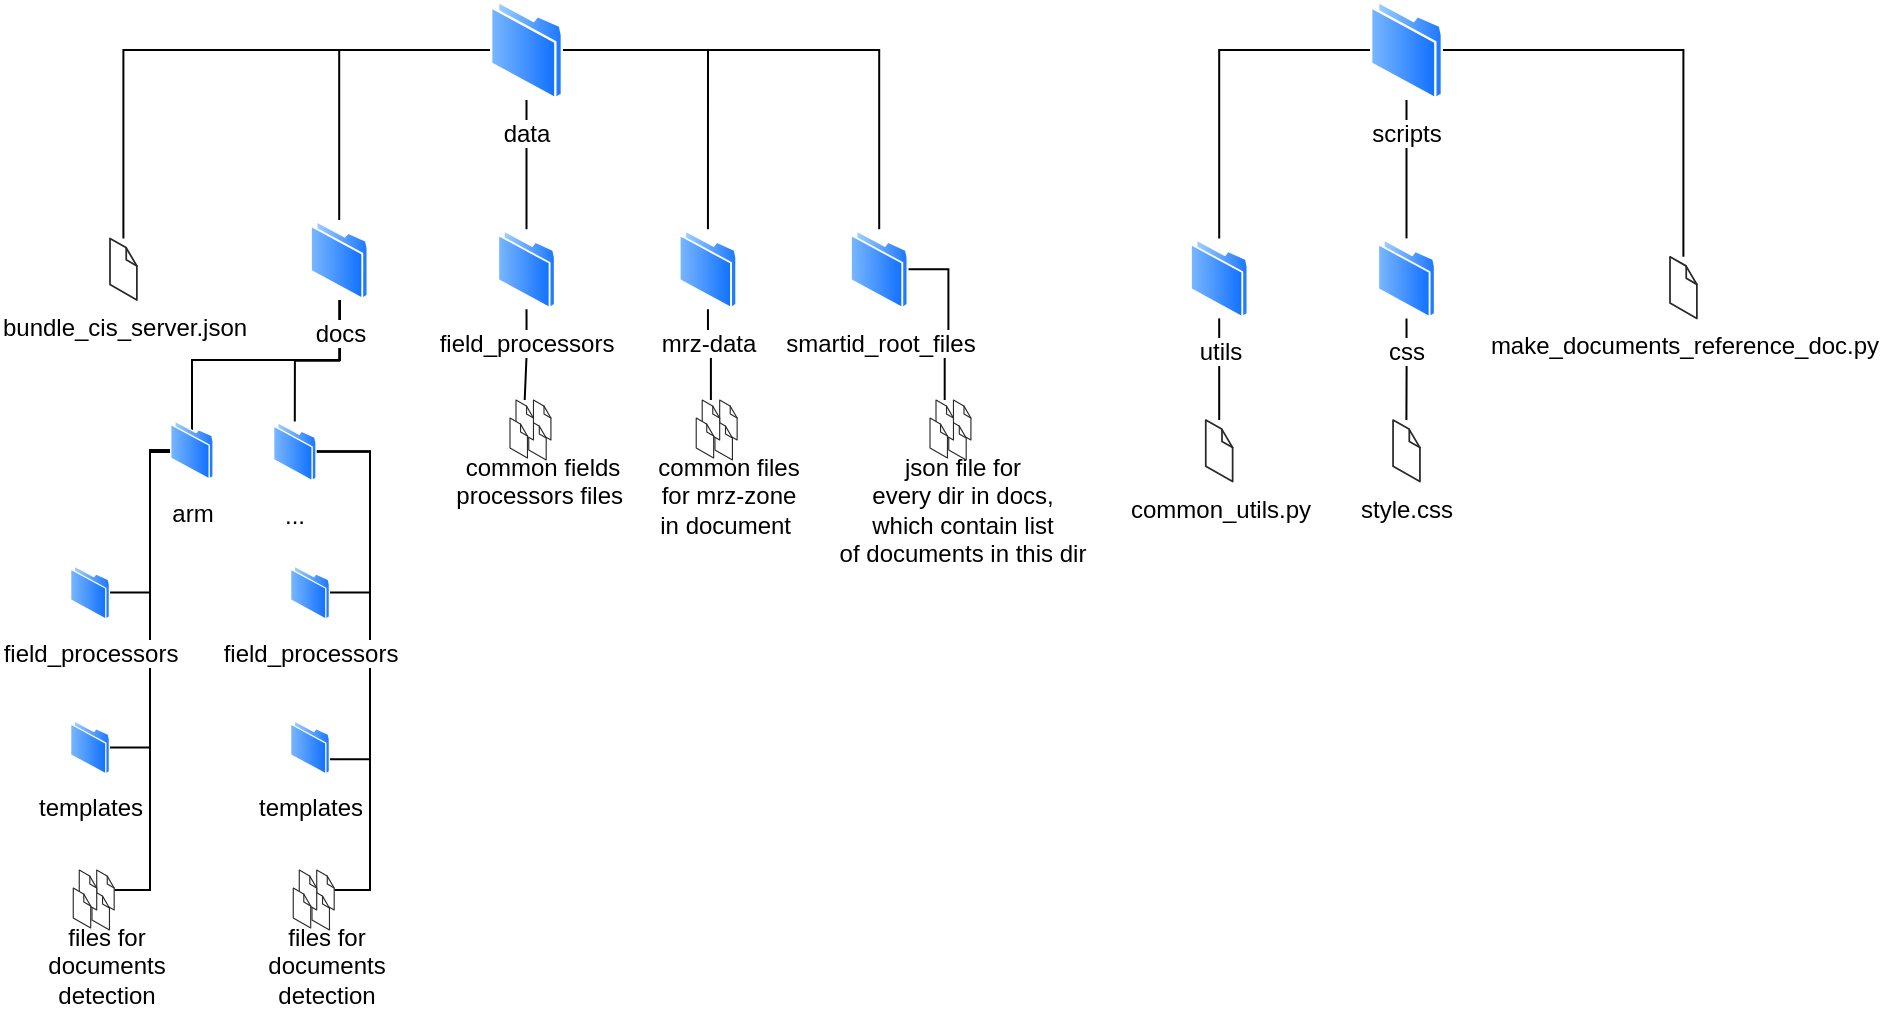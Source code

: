 <mxfile version="14.7.10" type="github"><diagram id="iqxqFPZ2kNuXMCKBthth" name="Page-1"><mxGraphModel dx="780" dy="473" grid="1" gridSize="10" guides="1" tooltips="1" connect="1" arrows="1" fold="1" page="1" pageScale="1" pageWidth="827" pageHeight="1169" math="0" shadow="0"><root><mxCell id="0"/><mxCell id="1" parent="0"/><mxCell id="S_tp8DzsUdrBKuvZaSPz-33" style="edgeStyle=orthogonalEdgeStyle;rounded=0;orthogonalLoop=1;jettySize=auto;html=1;endArrow=none;endFill=0;" edge="1" parent="1" source="S_tp8DzsUdrBKuvZaSPz-1" target="S_tp8DzsUdrBKuvZaSPz-19"><mxGeometry relative="1" as="geometry"/></mxCell><mxCell id="S_tp8DzsUdrBKuvZaSPz-34" style="edgeStyle=orthogonalEdgeStyle;rounded=0;orthogonalLoop=1;jettySize=auto;html=1;entryX=0.5;entryY=0;entryDx=0;entryDy=0;endArrow=none;endFill=0;" edge="1" parent="1" source="S_tp8DzsUdrBKuvZaSPz-1" target="S_tp8DzsUdrBKuvZaSPz-21"><mxGeometry relative="1" as="geometry"/></mxCell><mxCell id="S_tp8DzsUdrBKuvZaSPz-35" style="edgeStyle=orthogonalEdgeStyle;rounded=0;orthogonalLoop=1;jettySize=auto;html=1;endArrow=none;endFill=0;" edge="1" parent="1" source="S_tp8DzsUdrBKuvZaSPz-1" target="S_tp8DzsUdrBKuvZaSPz-25"><mxGeometry relative="1" as="geometry"/></mxCell><mxCell id="S_tp8DzsUdrBKuvZaSPz-36" style="edgeStyle=orthogonalEdgeStyle;rounded=0;orthogonalLoop=1;jettySize=auto;html=1;entryX=0.5;entryY=0;entryDx=0;entryDy=0;endArrow=none;endFill=0;" edge="1" parent="1" source="S_tp8DzsUdrBKuvZaSPz-1" target="S_tp8DzsUdrBKuvZaSPz-26"><mxGeometry relative="1" as="geometry"/></mxCell><mxCell id="S_tp8DzsUdrBKuvZaSPz-37" style="edgeStyle=orthogonalEdgeStyle;rounded=0;orthogonalLoop=1;jettySize=auto;html=1;endArrow=none;endFill=0;" edge="1" parent="1" source="S_tp8DzsUdrBKuvZaSPz-1" target="S_tp8DzsUdrBKuvZaSPz-27"><mxGeometry relative="1" as="geometry"/></mxCell><mxCell id="S_tp8DzsUdrBKuvZaSPz-1" value="data" style="aspect=fixed;perimeter=ellipsePerimeter;html=1;align=center;shadow=0;dashed=0;spacingTop=3;image;image=img/lib/active_directory/folder.svg;" vertex="1" parent="1"><mxGeometry x="250" y="90" width="36.5" height="50" as="geometry"/></mxCell><mxCell id="S_tp8DzsUdrBKuvZaSPz-38" style="edgeStyle=orthogonalEdgeStyle;rounded=0;orthogonalLoop=1;jettySize=auto;html=1;entryX=0.5;entryY=0;entryDx=0;entryDy=0;endArrow=none;endFill=0;" edge="1" parent="1" source="S_tp8DzsUdrBKuvZaSPz-2" target="S_tp8DzsUdrBKuvZaSPz-7"><mxGeometry relative="1" as="geometry"/></mxCell><mxCell id="S_tp8DzsUdrBKuvZaSPz-39" style="edgeStyle=orthogonalEdgeStyle;rounded=0;orthogonalLoop=1;jettySize=auto;html=1;endArrow=none;endFill=0;" edge="1" parent="1" source="S_tp8DzsUdrBKuvZaSPz-2" target="S_tp8DzsUdrBKuvZaSPz-15"><mxGeometry relative="1" as="geometry"/></mxCell><mxCell id="S_tp8DzsUdrBKuvZaSPz-40" style="edgeStyle=orthogonalEdgeStyle;rounded=0;orthogonalLoop=1;jettySize=auto;html=1;endArrow=none;endFill=0;" edge="1" parent="1" source="S_tp8DzsUdrBKuvZaSPz-2" target="S_tp8DzsUdrBKuvZaSPz-5"><mxGeometry relative="1" as="geometry"/></mxCell><mxCell id="S_tp8DzsUdrBKuvZaSPz-2" value="scripts&lt;br&gt;" style="aspect=fixed;perimeter=ellipsePerimeter;html=1;align=center;shadow=0;dashed=0;spacingTop=3;image;image=img/lib/active_directory/folder.svg;" vertex="1" parent="1"><mxGeometry x="690" y="90" width="36.5" height="50" as="geometry"/></mxCell><mxCell id="S_tp8DzsUdrBKuvZaSPz-5" value="make_documents_reference_doc.py" style="verticalLabelPosition=bottom;html=1;verticalAlign=top;strokeWidth=1;align=center;outlineConnect=0;dashed=0;outlineConnect=0;shape=mxgraph.aws3d.file;aspect=fixed;strokeColor=#292929;" vertex="1" parent="1"><mxGeometry x="840" y="218.4" width="13.44" height="30.8" as="geometry"/></mxCell><mxCell id="S_tp8DzsUdrBKuvZaSPz-41" style="edgeStyle=orthogonalEdgeStyle;rounded=0;orthogonalLoop=1;jettySize=auto;html=1;endArrow=none;endFill=0;" edge="1" parent="1" source="S_tp8DzsUdrBKuvZaSPz-7" target="S_tp8DzsUdrBKuvZaSPz-9"><mxGeometry relative="1" as="geometry"/></mxCell><mxCell id="S_tp8DzsUdrBKuvZaSPz-7" value="utils" style="aspect=fixed;perimeter=ellipsePerimeter;html=1;align=center;shadow=0;dashed=0;spacingTop=3;image;image=img/lib/active_directory/folder.svg;" vertex="1" parent="1"><mxGeometry x="600" y="209.2" width="29.2" height="40" as="geometry"/></mxCell><mxCell id="S_tp8DzsUdrBKuvZaSPz-9" value="common_utils.py" style="verticalLabelPosition=bottom;html=1;verticalAlign=top;strokeWidth=1;align=center;outlineConnect=0;dashed=0;outlineConnect=0;shape=mxgraph.aws3d.file;aspect=fixed;strokeColor=#292929;" vertex="1" parent="1"><mxGeometry x="607.88" y="300" width="13.44" height="30.8" as="geometry"/></mxCell><mxCell id="S_tp8DzsUdrBKuvZaSPz-42" style="edgeStyle=orthogonalEdgeStyle;rounded=0;orthogonalLoop=1;jettySize=auto;html=1;endArrow=none;endFill=0;" edge="1" parent="1" source="S_tp8DzsUdrBKuvZaSPz-15" target="S_tp8DzsUdrBKuvZaSPz-16"><mxGeometry relative="1" as="geometry"/></mxCell><mxCell id="S_tp8DzsUdrBKuvZaSPz-15" value="css" style="aspect=fixed;perimeter=ellipsePerimeter;html=1;align=center;shadow=0;dashed=0;spacingTop=3;image;image=img/lib/active_directory/folder.svg;" vertex="1" parent="1"><mxGeometry x="693.65" y="209.2" width="29.2" height="40" as="geometry"/></mxCell><mxCell id="S_tp8DzsUdrBKuvZaSPz-16" value="style.css" style="verticalLabelPosition=bottom;html=1;verticalAlign=top;strokeWidth=1;align=center;outlineConnect=0;dashed=0;outlineConnect=0;shape=mxgraph.aws3d.file;aspect=fixed;strokeColor=#292929;" vertex="1" parent="1"><mxGeometry x="701.53" y="300" width="13.44" height="30.8" as="geometry"/></mxCell><mxCell id="S_tp8DzsUdrBKuvZaSPz-19" value="bundle_cis_server.json" style="verticalLabelPosition=bottom;html=1;verticalAlign=top;strokeWidth=1;align=center;outlineConnect=0;dashed=0;outlineConnect=0;shape=mxgraph.aws3d.file;aspect=fixed;strokeColor=#292929;" vertex="1" parent="1"><mxGeometry x="60" y="209.2" width="13.44" height="30.8" as="geometry"/></mxCell><mxCell id="S_tp8DzsUdrBKuvZaSPz-67" style="edgeStyle=orthogonalEdgeStyle;rounded=0;orthogonalLoop=1;jettySize=auto;html=1;endArrow=none;endFill=0;" edge="1" parent="1"><mxGeometry relative="1" as="geometry"><mxPoint x="175" y="240" as="sourcePoint"/><mxPoint x="101" y="310" as="targetPoint"/><Array as="points"><mxPoint x="175" y="270"/><mxPoint x="101" y="270"/></Array></mxGeometry></mxCell><mxCell id="S_tp8DzsUdrBKuvZaSPz-68" style="edgeStyle=orthogonalEdgeStyle;rounded=0;orthogonalLoop=1;jettySize=auto;html=1;endArrow=none;endFill=0;" edge="1" parent="1" source="S_tp8DzsUdrBKuvZaSPz-21" target="S_tp8DzsUdrBKuvZaSPz-44"><mxGeometry relative="1" as="geometry"/></mxCell><mxCell id="S_tp8DzsUdrBKuvZaSPz-21" value="docs" style="aspect=fixed;perimeter=ellipsePerimeter;html=1;align=center;shadow=0;dashed=0;spacingTop=3;image;image=img/lib/active_directory/folder.svg;" vertex="1" parent="1"><mxGeometry x="160" y="200" width="29.2" height="40" as="geometry"/></mxCell><mxCell id="S_tp8DzsUdrBKuvZaSPz-78" style="edgeStyle=orthogonalEdgeStyle;rounded=0;orthogonalLoop=1;jettySize=auto;html=1;endArrow=none;endFill=0;" edge="1" parent="1" source="S_tp8DzsUdrBKuvZaSPz-25" target="S_tp8DzsUdrBKuvZaSPz-73"><mxGeometry relative="1" as="geometry"/></mxCell><mxCell id="S_tp8DzsUdrBKuvZaSPz-25" value="field_processors" style="aspect=fixed;perimeter=ellipsePerimeter;html=1;align=center;shadow=0;dashed=0;spacingTop=3;image;image=img/lib/active_directory/folder.svg;" vertex="1" parent="1"><mxGeometry x="253.65" y="204.6" width="29.2" height="40" as="geometry"/></mxCell><mxCell id="S_tp8DzsUdrBKuvZaSPz-84" style="edgeStyle=orthogonalEdgeStyle;rounded=0;orthogonalLoop=1;jettySize=auto;html=1;endArrow=none;endFill=0;" edge="1" parent="1" source="S_tp8DzsUdrBKuvZaSPz-26" target="S_tp8DzsUdrBKuvZaSPz-82"><mxGeometry relative="1" as="geometry"/></mxCell><mxCell id="S_tp8DzsUdrBKuvZaSPz-26" value="mrz-data" style="aspect=fixed;perimeter=ellipsePerimeter;html=1;align=center;shadow=0;dashed=0;spacingTop=3;image;image=img/lib/active_directory/folder.svg;" vertex="1" parent="1"><mxGeometry x="344.37" y="204.6" width="29.2" height="40" as="geometry"/></mxCell><mxCell id="S_tp8DzsUdrBKuvZaSPz-91" style="edgeStyle=orthogonalEdgeStyle;rounded=0;orthogonalLoop=1;jettySize=auto;html=1;endArrow=none;endFill=0;" edge="1" parent="1" source="S_tp8DzsUdrBKuvZaSPz-27" target="S_tp8DzsUdrBKuvZaSPz-89"><mxGeometry relative="1" as="geometry"/></mxCell><mxCell id="S_tp8DzsUdrBKuvZaSPz-27" value="smartid_root_files" style="aspect=fixed;perimeter=ellipsePerimeter;html=1;align=center;shadow=0;dashed=0;spacingTop=3;image;image=img/lib/active_directory/folder.svg;" vertex="1" parent="1"><mxGeometry x="430" y="204.6" width="29.2" height="40" as="geometry"/></mxCell><mxCell id="S_tp8DzsUdrBKuvZaSPz-55" style="edgeStyle=orthogonalEdgeStyle;rounded=0;orthogonalLoop=1;jettySize=auto;html=1;entryX=1;entryY=0.5;entryDx=0;entryDy=0;endArrow=none;endFill=0;" edge="1" parent="1" source="S_tp8DzsUdrBKuvZaSPz-43" target="S_tp8DzsUdrBKuvZaSPz-45"><mxGeometry relative="1" as="geometry"><Array as="points"><mxPoint x="80" y="315"/><mxPoint x="80" y="386"/></Array></mxGeometry></mxCell><mxCell id="S_tp8DzsUdrBKuvZaSPz-56" style="edgeStyle=orthogonalEdgeStyle;rounded=0;orthogonalLoop=1;jettySize=auto;html=1;entryX=1;entryY=0.5;entryDx=0;entryDy=0;endArrow=none;endFill=0;" edge="1" parent="1" source="S_tp8DzsUdrBKuvZaSPz-43" target="S_tp8DzsUdrBKuvZaSPz-48"><mxGeometry relative="1" as="geometry"><Array as="points"><mxPoint x="80" y="315"/><mxPoint x="80" y="464"/></Array></mxGeometry></mxCell><mxCell id="S_tp8DzsUdrBKuvZaSPz-57" style="edgeStyle=orthogonalEdgeStyle;rounded=0;orthogonalLoop=1;jettySize=auto;html=1;endArrow=none;endFill=0;" edge="1" parent="1" source="S_tp8DzsUdrBKuvZaSPz-43" target="S_tp8DzsUdrBKuvZaSPz-51"><mxGeometry relative="1" as="geometry"><Array as="points"><mxPoint x="80" y="316"/><mxPoint x="80" y="535"/></Array></mxGeometry></mxCell><mxCell id="S_tp8DzsUdrBKuvZaSPz-43" value="arm" style="aspect=fixed;perimeter=ellipsePerimeter;html=1;align=center;shadow=0;dashed=0;spacingTop=3;image;image=img/lib/active_directory/folder.svg;" vertex="1" parent="1"><mxGeometry x="90" y="300" width="21.9" height="30" as="geometry"/></mxCell><mxCell id="S_tp8DzsUdrBKuvZaSPz-64" style="edgeStyle=orthogonalEdgeStyle;rounded=0;orthogonalLoop=1;jettySize=auto;html=1;entryX=1;entryY=0.5;entryDx=0;entryDy=0;endArrow=none;endFill=0;exitX=1;exitY=0.5;exitDx=0;exitDy=0;" edge="1" parent="1" source="S_tp8DzsUdrBKuvZaSPz-44" target="S_tp8DzsUdrBKuvZaSPz-58"><mxGeometry relative="1" as="geometry"><Array as="points"><mxPoint x="190" y="316"/><mxPoint x="190" y="386"/></Array></mxGeometry></mxCell><mxCell id="S_tp8DzsUdrBKuvZaSPz-65" style="edgeStyle=orthogonalEdgeStyle;rounded=0;orthogonalLoop=1;jettySize=auto;html=1;entryX=1;entryY=0.75;entryDx=0;entryDy=0;endArrow=none;endFill=0;" edge="1" parent="1" source="S_tp8DzsUdrBKuvZaSPz-44" target="S_tp8DzsUdrBKuvZaSPz-59"><mxGeometry relative="1" as="geometry"><Array as="points"><mxPoint x="190" y="316"/><mxPoint x="190" y="470"/></Array></mxGeometry></mxCell><mxCell id="S_tp8DzsUdrBKuvZaSPz-66" style="edgeStyle=orthogonalEdgeStyle;rounded=0;orthogonalLoop=1;jettySize=auto;html=1;endArrow=none;endFill=0;exitX=1;exitY=0.5;exitDx=0;exitDy=0;" edge="1" parent="1" source="S_tp8DzsUdrBKuvZaSPz-44" target="S_tp8DzsUdrBKuvZaSPz-60"><mxGeometry relative="1" as="geometry"><Array as="points"><mxPoint x="190" y="316"/><mxPoint x="190" y="535"/></Array></mxGeometry></mxCell><mxCell id="S_tp8DzsUdrBKuvZaSPz-44" value="..." style="aspect=fixed;perimeter=ellipsePerimeter;html=1;align=center;shadow=0;dashed=0;spacingTop=3;image;image=img/lib/active_directory/folder.svg;" vertex="1" parent="1"><mxGeometry x="141.46" y="300.8" width="21.9" height="30" as="geometry"/></mxCell><mxCell id="S_tp8DzsUdrBKuvZaSPz-45" value="field_processors" style="aspect=fixed;perimeter=ellipsePerimeter;html=1;align=center;shadow=0;dashed=0;spacingTop=3;image;image=img/lib/active_directory/folder.svg;" vertex="1" parent="1"><mxGeometry x="40" y="372.6" width="20" height="27.4" as="geometry"/></mxCell><mxCell id="S_tp8DzsUdrBKuvZaSPz-48" value="templates" style="aspect=fixed;perimeter=ellipsePerimeter;html=1;align=center;shadow=0;dashed=0;spacingTop=3;image;image=img/lib/active_directory/folder.svg;" vertex="1" parent="1"><mxGeometry x="40" y="450" width="20" height="27.4" as="geometry"/></mxCell><mxCell id="S_tp8DzsUdrBKuvZaSPz-58" value="field_processors" style="aspect=fixed;perimeter=ellipsePerimeter;html=1;align=center;shadow=0;dashed=0;spacingTop=3;image;image=img/lib/active_directory/folder.svg;" vertex="1" parent="1"><mxGeometry x="150" y="372.6" width="20" height="27.4" as="geometry"/></mxCell><mxCell id="S_tp8DzsUdrBKuvZaSPz-59" value="templates" style="aspect=fixed;perimeter=ellipsePerimeter;html=1;align=center;shadow=0;dashed=0;spacingTop=3;image;image=img/lib/active_directory/folder.svg;" vertex="1" parent="1"><mxGeometry x="150" y="450" width="20" height="27.4" as="geometry"/></mxCell><mxCell id="S_tp8DzsUdrBKuvZaSPz-75" value="" style="group" vertex="1" connectable="0" parent="1"><mxGeometry x="260" y="290" width="20.46" height="30" as="geometry"/></mxCell><mxCell id="S_tp8DzsUdrBKuvZaSPz-71" value="common fields&lt;br&gt;processors files&amp;nbsp;" style="verticalLabelPosition=bottom;html=1;verticalAlign=top;strokeWidth=1;align=center;outlineConnect=0;dashed=0;outlineConnect=0;shape=mxgraph.aws3d.file;aspect=fixed;strokeColor=#292929;" vertex="1" parent="S_tp8DzsUdrBKuvZaSPz-75"><mxGeometry x="11.73" width="8.73" height="20" as="geometry"/></mxCell><mxCell id="S_tp8DzsUdrBKuvZaSPz-72" value="" style="verticalLabelPosition=bottom;html=1;verticalAlign=top;strokeWidth=1;align=center;outlineConnect=0;dashed=0;outlineConnect=0;shape=mxgraph.aws3d.file;aspect=fixed;strokeColor=#292929;" vertex="1" parent="S_tp8DzsUdrBKuvZaSPz-75"><mxGeometry x="9.37" y="10" width="8.73" height="20" as="geometry"/></mxCell><mxCell id="S_tp8DzsUdrBKuvZaSPz-73" value="" style="verticalLabelPosition=bottom;html=1;verticalAlign=top;strokeWidth=1;align=center;outlineConnect=0;dashed=0;outlineConnect=0;shape=mxgraph.aws3d.file;aspect=fixed;strokeColor=#292929;" vertex="1" parent="S_tp8DzsUdrBKuvZaSPz-75"><mxGeometry x="3" width="8.73" height="20" as="geometry"/></mxCell><mxCell id="S_tp8DzsUdrBKuvZaSPz-74" value="" style="verticalLabelPosition=bottom;html=1;verticalAlign=top;strokeWidth=1;align=center;outlineConnect=0;dashed=0;outlineConnect=0;shape=mxgraph.aws3d.file;aspect=fixed;strokeColor=#292929;" vertex="1" parent="S_tp8DzsUdrBKuvZaSPz-75"><mxGeometry y="9" width="8.73" height="20" as="geometry"/></mxCell><mxCell id="S_tp8DzsUdrBKuvZaSPz-76" value="" style="group" vertex="1" connectable="0" parent="1"><mxGeometry x="151.63" y="525" width="20.46" height="30" as="geometry"/></mxCell><mxCell id="S_tp8DzsUdrBKuvZaSPz-60" value="files for &lt;br&gt;documents &lt;br&gt;detection" style="verticalLabelPosition=bottom;html=1;verticalAlign=top;strokeWidth=1;align=center;outlineConnect=0;dashed=0;outlineConnect=0;shape=mxgraph.aws3d.file;aspect=fixed;strokeColor=#292929;" vertex="1" parent="S_tp8DzsUdrBKuvZaSPz-76"><mxGeometry x="11.73" width="8.73" height="20" as="geometry"/></mxCell><mxCell id="S_tp8DzsUdrBKuvZaSPz-61" value="" style="verticalLabelPosition=bottom;html=1;verticalAlign=top;strokeWidth=1;align=center;outlineConnect=0;dashed=0;outlineConnect=0;shape=mxgraph.aws3d.file;aspect=fixed;strokeColor=#292929;" vertex="1" parent="S_tp8DzsUdrBKuvZaSPz-76"><mxGeometry x="9.37" y="10" width="8.73" height="20" as="geometry"/></mxCell><mxCell id="S_tp8DzsUdrBKuvZaSPz-62" value="" style="verticalLabelPosition=bottom;html=1;verticalAlign=top;strokeWidth=1;align=center;outlineConnect=0;dashed=0;outlineConnect=0;shape=mxgraph.aws3d.file;aspect=fixed;strokeColor=#292929;" vertex="1" parent="S_tp8DzsUdrBKuvZaSPz-76"><mxGeometry x="3" width="8.73" height="20" as="geometry"/></mxCell><mxCell id="S_tp8DzsUdrBKuvZaSPz-63" value="" style="verticalLabelPosition=bottom;html=1;verticalAlign=top;strokeWidth=1;align=center;outlineConnect=0;dashed=0;outlineConnect=0;shape=mxgraph.aws3d.file;aspect=fixed;strokeColor=#292929;" vertex="1" parent="S_tp8DzsUdrBKuvZaSPz-76"><mxGeometry y="9" width="8.73" height="20" as="geometry"/></mxCell><mxCell id="S_tp8DzsUdrBKuvZaSPz-77" value="" style="group" vertex="1" connectable="0" parent="1"><mxGeometry x="41.63" y="525" width="20.46" height="30" as="geometry"/></mxCell><mxCell id="S_tp8DzsUdrBKuvZaSPz-51" value="files for &lt;br&gt;documents &lt;br&gt;detection" style="verticalLabelPosition=bottom;html=1;verticalAlign=top;strokeWidth=1;align=center;outlineConnect=0;dashed=0;outlineConnect=0;shape=mxgraph.aws3d.file;aspect=fixed;strokeColor=#292929;" vertex="1" parent="S_tp8DzsUdrBKuvZaSPz-77"><mxGeometry x="11.73" width="8.73" height="20" as="geometry"/></mxCell><mxCell id="S_tp8DzsUdrBKuvZaSPz-52" value="" style="verticalLabelPosition=bottom;html=1;verticalAlign=top;strokeWidth=1;align=center;outlineConnect=0;dashed=0;outlineConnect=0;shape=mxgraph.aws3d.file;aspect=fixed;strokeColor=#292929;" vertex="1" parent="S_tp8DzsUdrBKuvZaSPz-77"><mxGeometry x="9.37" y="10" width="8.73" height="20" as="geometry"/></mxCell><mxCell id="S_tp8DzsUdrBKuvZaSPz-53" value="" style="verticalLabelPosition=bottom;html=1;verticalAlign=top;strokeWidth=1;align=center;outlineConnect=0;dashed=0;outlineConnect=0;shape=mxgraph.aws3d.file;aspect=fixed;strokeColor=#292929;" vertex="1" parent="S_tp8DzsUdrBKuvZaSPz-77"><mxGeometry x="3" width="8.73" height="20" as="geometry"/></mxCell><mxCell id="S_tp8DzsUdrBKuvZaSPz-54" value="" style="verticalLabelPosition=bottom;html=1;verticalAlign=top;strokeWidth=1;align=center;outlineConnect=0;dashed=0;outlineConnect=0;shape=mxgraph.aws3d.file;aspect=fixed;strokeColor=#292929;" vertex="1" parent="S_tp8DzsUdrBKuvZaSPz-77"><mxGeometry y="9" width="8.73" height="20" as="geometry"/></mxCell><mxCell id="S_tp8DzsUdrBKuvZaSPz-79" value="" style="group" vertex="1" connectable="0" parent="1"><mxGeometry x="353.11" y="290" width="20.46" height="30" as="geometry"/></mxCell><mxCell id="S_tp8DzsUdrBKuvZaSPz-80" value="common files&lt;br&gt;for mrz-zone&lt;br&gt;in document&amp;nbsp;" style="verticalLabelPosition=bottom;html=1;verticalAlign=top;strokeWidth=1;align=center;outlineConnect=0;dashed=0;outlineConnect=0;shape=mxgraph.aws3d.file;aspect=fixed;strokeColor=#292929;" vertex="1" parent="S_tp8DzsUdrBKuvZaSPz-79"><mxGeometry x="11.73" width="8.73" height="20" as="geometry"/></mxCell><mxCell id="S_tp8DzsUdrBKuvZaSPz-81" value="" style="verticalLabelPosition=bottom;html=1;verticalAlign=top;strokeWidth=1;align=center;outlineConnect=0;dashed=0;outlineConnect=0;shape=mxgraph.aws3d.file;aspect=fixed;strokeColor=#292929;" vertex="1" parent="S_tp8DzsUdrBKuvZaSPz-79"><mxGeometry x="9.37" y="10" width="8.73" height="20" as="geometry"/></mxCell><mxCell id="S_tp8DzsUdrBKuvZaSPz-82" value="" style="verticalLabelPosition=bottom;html=1;verticalAlign=top;strokeWidth=1;align=center;outlineConnect=0;dashed=0;outlineConnect=0;shape=mxgraph.aws3d.file;aspect=fixed;strokeColor=#292929;" vertex="1" parent="S_tp8DzsUdrBKuvZaSPz-79"><mxGeometry x="3" width="8.73" height="20" as="geometry"/></mxCell><mxCell id="S_tp8DzsUdrBKuvZaSPz-83" value="" style="verticalLabelPosition=bottom;html=1;verticalAlign=top;strokeWidth=1;align=center;outlineConnect=0;dashed=0;outlineConnect=0;shape=mxgraph.aws3d.file;aspect=fixed;strokeColor=#292929;" vertex="1" parent="S_tp8DzsUdrBKuvZaSPz-79"><mxGeometry y="9" width="8.73" height="20" as="geometry"/></mxCell><mxCell id="S_tp8DzsUdrBKuvZaSPz-86" value="" style="group" vertex="1" connectable="0" parent="1"><mxGeometry x="470" y="290" width="20.46" height="30" as="geometry"/></mxCell><mxCell id="S_tp8DzsUdrBKuvZaSPz-87" value="json file for&lt;br&gt;every dir in docs,&lt;br&gt;which contain list &lt;br&gt;of documents in this dir" style="verticalLabelPosition=bottom;html=1;verticalAlign=top;strokeWidth=1;align=center;outlineConnect=0;dashed=0;outlineConnect=0;shape=mxgraph.aws3d.file;aspect=fixed;strokeColor=#292929;" vertex="1" parent="S_tp8DzsUdrBKuvZaSPz-86"><mxGeometry x="11.73" width="8.73" height="20" as="geometry"/></mxCell><mxCell id="S_tp8DzsUdrBKuvZaSPz-88" value="" style="verticalLabelPosition=bottom;html=1;verticalAlign=top;strokeWidth=1;align=center;outlineConnect=0;dashed=0;outlineConnect=0;shape=mxgraph.aws3d.file;aspect=fixed;strokeColor=#292929;" vertex="1" parent="S_tp8DzsUdrBKuvZaSPz-86"><mxGeometry x="9.37" y="10" width="8.73" height="20" as="geometry"/></mxCell><mxCell id="S_tp8DzsUdrBKuvZaSPz-89" value="" style="verticalLabelPosition=bottom;html=1;verticalAlign=top;strokeWidth=1;align=center;outlineConnect=0;dashed=0;outlineConnect=0;shape=mxgraph.aws3d.file;aspect=fixed;strokeColor=#292929;" vertex="1" parent="S_tp8DzsUdrBKuvZaSPz-86"><mxGeometry x="3" width="8.73" height="20" as="geometry"/></mxCell><mxCell id="S_tp8DzsUdrBKuvZaSPz-90" value="" style="verticalLabelPosition=bottom;html=1;verticalAlign=top;strokeWidth=1;align=center;outlineConnect=0;dashed=0;outlineConnect=0;shape=mxgraph.aws3d.file;aspect=fixed;strokeColor=#292929;" vertex="1" parent="S_tp8DzsUdrBKuvZaSPz-86"><mxGeometry y="9" width="8.73" height="20" as="geometry"/></mxCell></root></mxGraphModel></diagram></mxfile>